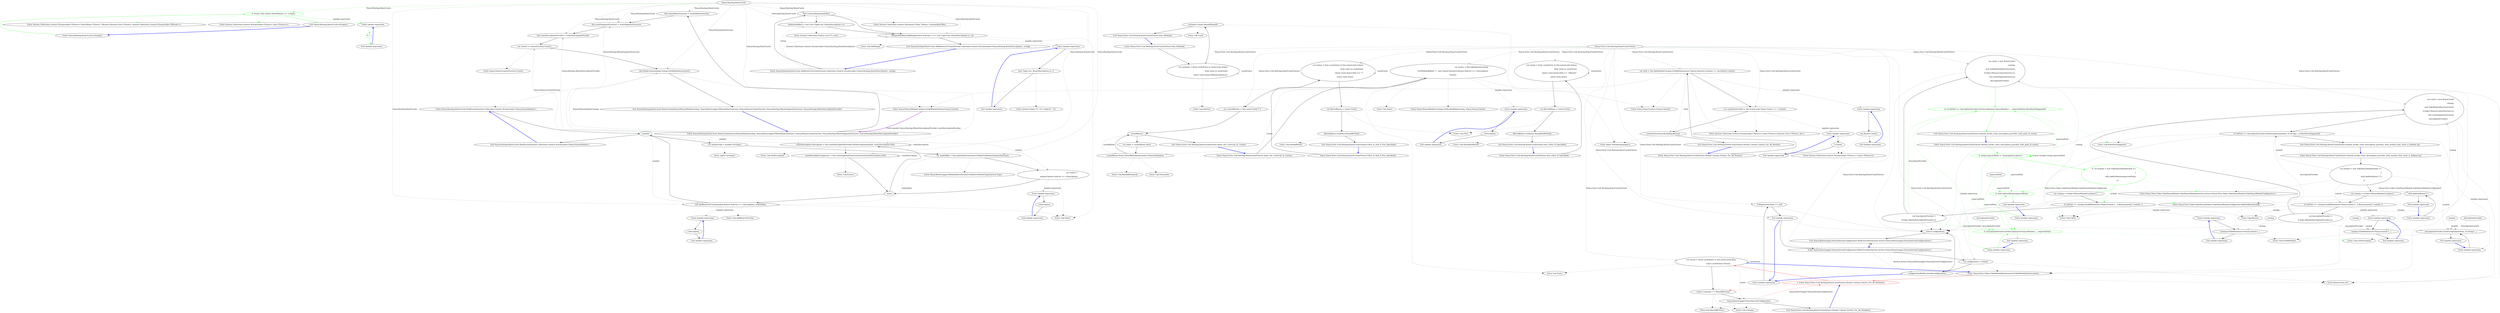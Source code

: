 digraph  {
d11 [cluster="Nancy.Routing.RouteCache.IsEmpty()", color=green, community=0, label="0: return !this.Values.SelectMany(r => r).Any();", span="41-41"];
d51 [label="Nancy.Routing.RouteCache", span=""];
d10 [cluster="Nancy.Routing.RouteCache.IsEmpty()", label="Entry Nancy.Routing.RouteCache.IsEmpty()", span="39-39"];
d12 [cluster="Nancy.Routing.RouteCache.IsEmpty()", label="Exit Nancy.Routing.RouteCache.IsEmpty()", span="39-39"];
d13 [cluster="System.Collections.Generic.IEnumerable<TSource>.SelectMany<TSource, TResult>(System.Func<TSource, System.Collections.Generic.IEnumerable<TResult>>)", label="Entry System.Collections.Generic.IEnumerable<TSource>.SelectMany<TSource, TResult>(System.Func<TSource, System.Collections.Generic.IEnumerable<TResult>>)", span="0-0"];
d14 [cluster="System.Collections.Generic.IEnumerable<TSource>.Any<TSource>()", label="Entry System.Collections.Generic.IEnumerable<TSource>.Any<TSource>()", span="0-0"];
d15 [cluster="lambda expression", label="Entry lambda expression", span="41-41"];
d16 [cluster="lambda expression", color=green, community=0, label="0: r", span="41-41"];
d17 [cluster="lambda expression", label="Exit lambda expression", span="41-41"];
d1 [cluster="Nancy.Routing.RouteCache.RouteCache(Nancy.INancyModuleCatalog, Nancy.Bootstrapper.IModuleKeyGenerator, Nancy.INancyContextFactory, Nancy.Routing.IRouteSegmentExtractor, Nancy.Routing.IRouteDescriptionProvider)", label="this.moduleKeyGenerator = moduleKeyGenerator", span="25-25"];
d2 [cluster="Nancy.Routing.RouteCache.RouteCache(Nancy.INancyModuleCatalog, Nancy.Bootstrapper.IModuleKeyGenerator, Nancy.INancyContextFactory, Nancy.Routing.IRouteSegmentExtractor, Nancy.Routing.IRouteDescriptionProvider)", label="this.routeSegmentExtractor = routeSegmentExtractor", span="26-26"];
d3 [cluster="Nancy.Routing.RouteCache.RouteCache(Nancy.INancyModuleCatalog, Nancy.Bootstrapper.IModuleKeyGenerator, Nancy.INancyContextFactory, Nancy.Routing.IRouteSegmentExtractor, Nancy.Routing.IRouteDescriptionProvider)", label="this.routeDescriptionProvider = routeDescriptionProvider", span="27-27"];
d5 [cluster="Nancy.Routing.RouteCache.RouteCache(Nancy.INancyModuleCatalog, Nancy.Bootstrapper.IModuleKeyGenerator, Nancy.INancyContextFactory, Nancy.Routing.IRouteSegmentExtractor, Nancy.Routing.IRouteDescriptionProvider)", label="this.BuildCache(moduleCatalog.GetAllModules(context))", span="31-31"];
d20 [cluster="Nancy.Routing.RouteCache.BuildCache(System.Collections.Generic.IEnumerable<Nancy.NancyModule>)", label="var moduleKey = this.moduleKeyGenerator.GetKeyForModuleType(moduleType)", span="49-49"];
d23 [cluster="Nancy.Routing.RouteCache.BuildCache(System.Collections.Generic.IEnumerable<Nancy.NancyModule>)", label="routeDescription.Description = this.routeDescriptionProvider.GetDescription(module, routeDescription.Path)", span="56-56"];
d24 [cluster="Nancy.Routing.RouteCache.BuildCache(System.Collections.Generic.IEnumerable<Nancy.NancyModule>)", label="routeDescription.Segments = this.routeSegmentExtractor.Extract(routeDescription.Path)", span="57-57"];
d25 [cluster="Nancy.Routing.RouteCache.BuildCache(System.Collections.Generic.IEnumerable<Nancy.NancyModule>)", label="this.AddRoutesToCache(module.Routes.Select(r => r.Description), moduleKey)", span="60-60"];
d40 [cluster="Nancy.Routing.RouteCache.AddRoutesToCache(System.Collections.Generic.IEnumerable<Nancy.Routing.RouteDescription>, string)", label="!this.ContainsKey(moduleKey)", span="66-66"];
d41 [cluster="Nancy.Routing.RouteCache.AddRoutesToCache(System.Collections.Generic.IEnumerable<Nancy.Routing.RouteDescription>, string)", label="this[moduleKey] = new List<Tuple<int, RouteDescription>>()", span="68-68"];
d42 [cluster="Nancy.Routing.RouteCache.AddRoutesToCache(System.Collections.Generic.IEnumerable<Nancy.Routing.RouteDescription>, string)", label="this[moduleKey].AddRange(routes.Select((r, i) => new Tuple<int, RouteDescription>(i, r)))", span="71-71"];
d0 [cluster="Nancy.Routing.RouteCache.RouteCache(Nancy.INancyModuleCatalog, Nancy.Bootstrapper.IModuleKeyGenerator, Nancy.INancyContextFactory, Nancy.Routing.IRouteSegmentExtractor, Nancy.Routing.IRouteDescriptionProvider)", label="Entry Nancy.Routing.RouteCache.RouteCache(Nancy.INancyModuleCatalog, Nancy.Bootstrapper.IModuleKeyGenerator, Nancy.INancyContextFactory, Nancy.Routing.IRouteSegmentExtractor, Nancy.Routing.IRouteDescriptionProvider)", span="23-23"];
d4 [cluster="Nancy.Routing.RouteCache.RouteCache(Nancy.INancyModuleCatalog, Nancy.Bootstrapper.IModuleKeyGenerator, Nancy.INancyContextFactory, Nancy.Routing.IRouteSegmentExtractor, Nancy.Routing.IRouteDescriptionProvider)", label="var context = contextFactory.Create()", span="29-29"];
d6 [cluster="Nancy.Routing.RouteCache.RouteCache(Nancy.INancyModuleCatalog, Nancy.Bootstrapper.IModuleKeyGenerator, Nancy.INancyContextFactory, Nancy.Routing.IRouteSegmentExtractor, Nancy.Routing.IRouteDescriptionProvider)", label="Exit Nancy.Routing.RouteCache.RouteCache(Nancy.INancyModuleCatalog, Nancy.Bootstrapper.IModuleKeyGenerator, Nancy.INancyContextFactory, Nancy.Routing.IRouteSegmentExtractor, Nancy.Routing.IRouteDescriptionProvider)", span="23-23"];
d8 [cluster="Nancy.INancyModuleCatalog.GetAllModules(Nancy.NancyContext)", label="Entry Nancy.INancyModuleCatalog.GetAllModules(Nancy.NancyContext)", span="14-14"];
d9 [cluster="Nancy.Routing.RouteCache.BuildCache(System.Collections.Generic.IEnumerable<Nancy.NancyModule>)", label="Entry Nancy.Routing.RouteCache.BuildCache(System.Collections.Generic.IEnumerable<Nancy.NancyModule>)", span="44-44"];
d19 [cluster="Nancy.Routing.RouteCache.BuildCache(System.Collections.Generic.IEnumerable<Nancy.NancyModule>)", label="var moduleType = module.GetType()", span="48-48"];
d21 [cluster="Nancy.Routing.RouteCache.BuildCache(System.Collections.Generic.IEnumerable<Nancy.NancyModule>)", label="var routes =\r\n                    module.Routes.Select(r => r.Description)", span="51-52"];
d28 [cluster="Nancy.Bootstrapper.IModuleKeyGenerator.GetKeyForModuleType(System.Type)", label="Entry Nancy.Bootstrapper.IModuleKeyGenerator.GetKeyForModuleType(System.Type)", span="14-14"];
d18 [cluster="Nancy.Routing.RouteCache.BuildCache(System.Collections.Generic.IEnumerable<Nancy.NancyModule>)", label=modules, span="46-46"];
d22 [cluster="Nancy.Routing.RouteCache.BuildCache(System.Collections.Generic.IEnumerable<Nancy.NancyModule>)", label=routes, span="54-54"];
d30 [cluster="Unk.GetDescription", label="Entry Unk.GetDescription", span=""];
d31 [cluster="Unk.Extract", label="Entry Unk.Extract", span=""];
d29 [cluster="Unk.Select", label="Entry Unk.Select", span=""];
d32 [cluster="Unk.AddRoutesToCache", label="Entry Unk.AddRoutesToCache", span=""];
d36 [cluster="lambda expression", label="Entry lambda expression", span="60-60"];
d39 [cluster="Nancy.Routing.RouteCache.AddRoutesToCache(System.Collections.Generic.IEnumerable<Nancy.Routing.RouteDescription>, string)", label="Entry Nancy.Routing.RouteCache.AddRoutesToCache(System.Collections.Generic.IEnumerable<Nancy.Routing.RouteDescription>, string)", span="64-64"];
d44 [cluster="System.Collections.Generic.Dictionary<TKey, TValue>.ContainsKey(TKey)", label="Entry System.Collections.Generic.Dictionary<TKey, TValue>.ContainsKey(TKey)", span="0-0"];
d45 [cluster="System.Collections.Generic.List<T>.List()", label="Entry System.Collections.Generic.List<T>.List()", span="0-0"];
d43 [cluster="Nancy.Routing.RouteCache.AddRoutesToCache(System.Collections.Generic.IEnumerable<Nancy.Routing.RouteDescription>, string)", label="Exit Nancy.Routing.RouteCache.AddRoutesToCache(System.Collections.Generic.IEnumerable<Nancy.Routing.RouteDescription>, string)", span="64-64"];
d46 [cluster="Unk.AddRange", label="Entry Unk.AddRange", span=""];
d47 [cluster="lambda expression", label="Entry lambda expression", span="71-71"];
d7 [cluster="Nancy.INancyContextFactory.Create()", label="Entry Nancy.INancyContextFactory.Create()", span="11-11"];
d26 [cluster="Nancy.Routing.RouteCache.BuildCache(System.Collections.Generic.IEnumerable<Nancy.NancyModule>)", label="Exit Nancy.Routing.RouteCache.BuildCache(System.Collections.Generic.IEnumerable<Nancy.NancyModule>)", span="44-44"];
d27 [cluster="object.GetType()", label="Entry object.GetType()", span="0-0"];
d33 [cluster="lambda expression", label="Entry lambda expression", span="52-52"];
d38 [cluster="lambda expression", label="Exit lambda expression", span="60-60"];
d37 [cluster="lambda expression", label="r.Description", span="60-60"];
d49 [cluster="lambda expression", label="Exit lambda expression", span="71-71"];
d48 [cluster="lambda expression", label="new Tuple<int, RouteDescription>(i, r)", span="71-71"];
d35 [cluster="lambda expression", label="Exit lambda expression", span="52-52"];
d34 [cluster="lambda expression", label="r.Description", span="52-52"];
d50 [cluster="System.Tuple<T1, T2>.Tuple(T1, T2)", label="Entry System.Tuple<T1, T2>.Tuple(T1, T2)", span="0-0"];
m0_9 [cluster="Nancy.Tests.Fakes.FakeModuleKeyGenerator.FakeModuleKeyGenerator()", file="RouteCacheFixture.cs", label="Entry Nancy.Tests.Fakes.FakeModuleKeyGenerator.FakeModuleKeyGenerator()", span="4-4"];
m0_10 [cluster="Nancy.Tests.Unit.Routing.RouteCacheFixture.Should_Contain_Entries_For_All_Modules()", color=red, community=0, file="RouteCacheFixture.cs", label="1: Entry Nancy.Tests.Unit.Routing.RouteCacheFixture.Should_Contain_Entries_For_All_Modules()", span="29-29"];
m0_11 [cluster="Nancy.Tests.Unit.Routing.RouteCacheFixture.Should_Contain_Entries_For_All_Modules()", file="RouteCacheFixture.cs", label="var routes = (from cacheEntry in this.routeCache.Keys\r\n                         select cacheEntry).ToList()", span="32-33"];
m0_78 [cluster="Unk.MustHaveHappened", file="RouteCacheFixture.cs", label="Entry Unk.MustHaveHappened", span=""];
m0_12 [cluster="Nancy.Tests.Unit.Routing.RouteCacheFixture.Should_Contain_Entries_For_All_Modules()", file="RouteCacheFixture.cs", label="routes.Contains(''1'').ShouldBeTrue()", span="36-36"];
m0_34 [cluster="Nancy.Tests.Unit.Routing.RouteCacheFixture.Sets_Filter_If_Specified()", file="RouteCacheFixture.cs", label="Entry Nancy.Tests.Unit.Routing.RouteCacheFixture.Sets_Filter_If_Specified()", span="54-54"];
m0_35 [cluster="Nancy.Tests.Unit.Routing.RouteCacheFixture.Sets_Filter_If_Specified()", file="RouteCacheFixture.cs", label="var routes = from cacheEntry in this.routeCache.Values\r\n                         from route in cacheEntry\r\n                         where route.Item2.Path == ''/filtered''\r\n                         select route.Item2", span="57-60"];
m0_36 [cluster="Nancy.Tests.Unit.Routing.RouteCacheFixture.Sets_Filter_If_Specified()", file="RouteCacheFixture.cs", label="var filteredRoute = routes.First()", span="63-63"];
m0_37 [cluster="Nancy.Tests.Unit.Routing.RouteCacheFixture.Sets_Filter_If_Specified()", file="RouteCacheFixture.cs", label="filteredRoute.Condition.ShouldNotBeNull()", span="66-66"];
m0_38 [cluster="Nancy.Tests.Unit.Routing.RouteCacheFixture.Sets_Filter_If_Specified()", file="RouteCacheFixture.cs", label="Exit Nancy.Tests.Unit.Routing.RouteCacheFixture.Sets_Filter_If_Specified()", span="54-54"];
m0_13 [cluster="Nancy.Tests.Unit.Routing.RouteCacheFixture.Should_Contain_Entries_For_All_Modules()", file="RouteCacheFixture.cs", label="Nancy.Bootstrapper.NancyInternalConfiguration", span=""];
m0_14 [cluster="Nancy.Tests.Unit.Routing.RouteCacheFixture.Should_Contain_Entries_For_All_Modules()", file="RouteCacheFixture.cs", label="Exit Nancy.Tests.Unit.Routing.RouteCacheFixture.Should_Contain_Entries_For_All_Modules()", span="29-29"];
m0_47 [cluster="Nancy.Tests.Unit.Routing.RouteCacheFixture.Sets_Method()", file="RouteCacheFixture.cs", label="Entry Nancy.Tests.Unit.Routing.RouteCacheFixture.Sets_Method()", span="86-86"];
m0_48 [cluster="Nancy.Tests.Unit.Routing.RouteCacheFixture.Sets_Method()", file="RouteCacheFixture.cs", label="var methods = (from cacheEntry in routeCache.Values\r\n                          from route in cacheEntry\r\n                          select route.Item2.Method).Distinct()", span="89-91"];
m0_49 [cluster="Nancy.Tests.Unit.Routing.RouteCacheFixture.Sets_Method()", file="RouteCacheFixture.cs", label="methods.Count().ShouldEqual(4)", span="94-94"];
m0_50 [cluster="Nancy.Tests.Unit.Routing.RouteCacheFixture.Sets_Method()", file="RouteCacheFixture.cs", label="Exit Nancy.Tests.Unit.Routing.RouteCacheFixture.Sets_Method()", span="86-86"];
m0_62 [cluster="Unk.ElementAt", file="RouteCacheFixture.cs", label="Entry Unk.ElementAt", span=""];
m0_7 [cluster="Nancy.Bootstrapper.NancyInternalConfiguration.WithOverrides(System.Action<Nancy.Bootstrapper.NancyInternalConfiguration>)", file="RouteCacheFixture.cs", label="Exit Nancy.Bootstrapper.NancyInternalConfiguration.WithOverrides(System.Action<Nancy.Bootstrapper.NancyInternalConfiguration>)", span="121-121"];
m0_26 [cluster="object.ShouldEqual(object)", file="RouteCacheFixture.cs", label="Entry object.ShouldEqual(object)", span="95-95"];
m0_6 [cluster="Nancy.Bootstrapper.NancyInternalConfiguration.WithOverrides(System.Action<Nancy.Bootstrapper.NancyInternalConfiguration>)", file="RouteCacheFixture.cs", label="return configuration;", span="127-127"];
m0_0 [cluster="lambda expression", file="RouteCacheFixture.cs", label="Entry lambda expression", span="107-107"];
m0_1 [cluster="lambda expression", file="RouteCacheFixture.cs", label="tr.RegistrationType == null", span="107-107"];
m0_2 [cluster="lambda expression", file="RouteCacheFixture.cs", label="Exit lambda expression", span="107-107"];
m0_4 [cluster="Nancy.Bootstrapper.NancyInternalConfiguration.WithOverrides(System.Action<Nancy.Bootstrapper.NancyInternalConfiguration>)", file="RouteCacheFixture.cs", label="var configuration = Default", span="123-123"];
m0_3 [cluster="Nancy.Bootstrapper.NancyInternalConfiguration.WithOverrides(System.Action<Nancy.Bootstrapper.NancyInternalConfiguration>)", file="RouteCacheFixture.cs", label="Entry Nancy.Bootstrapper.NancyInternalConfiguration.WithOverrides(System.Action<Nancy.Bootstrapper.NancyInternalConfiguration>)", span="121-121"];
m0_5 [cluster="Nancy.Bootstrapper.NancyInternalConfiguration.WithOverrides(System.Action<Nancy.Bootstrapper.NancyInternalConfiguration>)", file="RouteCacheFixture.cs", label="configurationBuilder.Invoke(configuration)", span="125-125"];
m0_86 [cluster="Unk.GetAllModules", file="RouteCacheFixture.cs", label="Entry Unk.GetAllModules", span=""];
m0_75 [cluster="Nancy.Tests.Fakes.FakeNancyModule.FakeNancyModule(System.Action<Nancy.Tests.Fakes.FakeNancyModule.FakeNancyModuleConfigurator>)", file="RouteCacheFixture.cs", label="Entry Nancy.Tests.Fakes.FakeNancyModule.FakeNancyModule(System.Action<Nancy.Tests.Fakes.FakeNancyModule.FakeNancyModuleConfigurator>)", span="10-10"];
m0_40 [cluster="Unk.ShouldNotBeNull", file="RouteCacheFixture.cs", label="Entry Unk.ShouldNotBeNull", span=""];
m0_8 [cluster="RouteCache.cstr", file="RouteCacheFixture.cs", label="Entry RouteCache.cstr", span=""];
m0_18 [cluster="Nancy.Tests.Unit.Routing.RouteCacheFixture.Should_Contain_Entries_For_All_Routes()", file="RouteCacheFixture.cs", label="Entry Nancy.Tests.Unit.Routing.RouteCacheFixture.Should_Contain_Entries_For_All_Routes()", span="41-41"];
m0_19 [cluster="Nancy.Tests.Unit.Routing.RouteCacheFixture.Should_Contain_Entries_For_All_Routes()", file="RouteCacheFixture.cs", label="var total = this.fakeModuleCatalog.GetAllModules(new NancyContext()).Sum(nm => nm.Routes.Count())", span="44-44"];
m0_20 [cluster="Nancy.Tests.Unit.Routing.RouteCacheFixture.Should_Contain_Entries_For_All_Routes()", file="RouteCacheFixture.cs", label="var cacheEntriesTotal = this.routeCache.Values.Sum(c => c.Count())", span="47-47"];
m0_21 [cluster="Nancy.Tests.Unit.Routing.RouteCacheFixture.Should_Contain_Entries_For_All_Routes()", file="RouteCacheFixture.cs", label="cacheEntriesTotal.ShouldEqual(total)", span="50-50"];
m0_22 [cluster="Nancy.Tests.Unit.Routing.RouteCacheFixture.Should_Contain_Entries_For_All_Routes()", file="RouteCacheFixture.cs", label="Exit Nancy.Tests.Unit.Routing.RouteCacheFixture.Should_Contain_Entries_For_All_Routes()", span="41-41"];
m0_25 [cluster="System.Collections.Generic.IEnumerable<TSource>.Sum<TSource>(System.Func<TSource, int>)", file="RouteCacheFixture.cs", label="Entry System.Collections.Generic.IEnumerable<TSource>.Sum<TSource>(System.Func<TSource, int>)", span="0-0"];
m0_60 [cluster="Nancy.INancyModuleCatalog.GetModuleByKey(string, Nancy.NancyContext)", file="RouteCacheFixture.cs", label="Entry Nancy.INancyModuleCatalog.GetModuleByKey(string, Nancy.NancyContext)", span="22-22"];
m0_17 [cluster="bool.ShouldBeTrue()", file="RouteCacheFixture.cs", label="Entry bool.ShouldBeTrue()", span="85-85"];
m0_90 [cluster="Unk.GetDescription", file="RouteCacheFixture.cs", label="Entry Unk.GetDescription", span=""];
m0_91 [cluster="Nancy.Tests.Unit.Routing.RouteCacheFixture.Should_invoke_route_description_provider_with_path_of_route()", file="RouteCacheFixture.cs", label="Entry Nancy.Tests.Unit.Routing.RouteCacheFixture.Should_invoke_route_description_provider_with_path_of_route()", span="144-144"];
m0_92 [cluster="Nancy.Tests.Unit.Routing.RouteCacheFixture.Should_invoke_route_description_provider_with_path_of_route()", color=green, community=0, file="RouteCacheFixture.cs", label="0: string expectedPath = ''/some/path/{capture}''", span="147-147"];
m0_93 [cluster="Nancy.Tests.Unit.Routing.RouteCacheFixture.Should_invoke_route_description_provider_with_path_of_route()", color=green, community=0, file="RouteCacheFixture.cs", label="0: var module = new FakeNancyModule(with =>\r\n            {\r\n                with.AddGetRoute(expectedPath);\r\n            })", span="149-152"];
m0_98 [cluster="Nancy.Tests.Unit.Routing.RouteCacheFixture.Should_invoke_route_description_provider_with_path_of_route()", color=green, community=0, file="RouteCacheFixture.cs", label="0: A.CallTo(() => descriptionProvider.GetDescription(A<NancyModule>._, expectedPath)).MustHaveHappened()", span="169-169"];
m0_94 [cluster="Nancy.Tests.Unit.Routing.RouteCacheFixture.Should_invoke_route_description_provider_with_path_of_route()", file="RouteCacheFixture.cs", label="var catalog = A.Fake<INancyModuleCatalog>()", span="154-154"];
m0_95 [cluster="Nancy.Tests.Unit.Routing.RouteCacheFixture.Should_invoke_route_description_provider_with_path_of_route()", file="RouteCacheFixture.cs", label="A.CallTo(() => catalog.GetAllModules(A<NancyContext>._)).Returns(new[] { module })", span="155-155"];
m0_97 [cluster="Nancy.Tests.Unit.Routing.RouteCacheFixture.Should_invoke_route_description_provider_with_path_of_route()", file="RouteCacheFixture.cs", label="var cache = new RouteCache(\r\n                catalog,\r\n                new FakeModuleKeyGenerator(),\r\n                A.Fake<INancyContextFactory>(),\r\n                this.routeSegmentExtractor,\r\n                descriptionProvider)", span="161-166"];
m0_96 [cluster="Nancy.Tests.Unit.Routing.RouteCacheFixture.Should_invoke_route_description_provider_with_path_of_route()", file="RouteCacheFixture.cs", label="var descriptionProvider =\r\n                A.Fake<IRouteDescriptionProvider>()", span="157-158"];
m0_99 [cluster="Nancy.Tests.Unit.Routing.RouteCacheFixture.Should_invoke_route_description_provider_with_path_of_route()", file="RouteCacheFixture.cs", label="Exit Nancy.Tests.Unit.Routing.RouteCacheFixture.Should_invoke_route_description_provider_with_path_of_route()", span="144-144"];
m0_67 [cluster="Nancy.Tests.Unit.Routing.RouteCacheFixture.Should_invoke_route_description_provider_with_module_that_route_is_defined_in()", file="RouteCacheFixture.cs", label="Entry Nancy.Tests.Unit.Routing.RouteCacheFixture.Should_invoke_route_description_provider_with_module_that_route_is_defined_in()", span="117-117"];
m0_68 [cluster="Nancy.Tests.Unit.Routing.RouteCacheFixture.Should_invoke_route_description_provider_with_module_that_route_is_defined_in()", file="RouteCacheFixture.cs", label="var module = new FakeNancyModule(with =>\r\n            {\r\n                with.AddGetRoute(''/'');\r\n            })", span="120-123"];
m0_70 [cluster="Nancy.Tests.Unit.Routing.RouteCacheFixture.Should_invoke_route_description_provider_with_module_that_route_is_defined_in()", file="RouteCacheFixture.cs", label="A.CallTo(() => catalog.GetAllModules(A<NancyContext>._)).Returns(new[] { module })", span="126-126"];
m0_73 [cluster="Nancy.Tests.Unit.Routing.RouteCacheFixture.Should_invoke_route_description_provider_with_module_that_route_is_defined_in()", file="RouteCacheFixture.cs", label="A.CallTo(() => descriptionProvider.GetDescription(module, A<string>._)).MustHaveHappened()", span="140-140"];
m0_69 [cluster="Nancy.Tests.Unit.Routing.RouteCacheFixture.Should_invoke_route_description_provider_with_module_that_route_is_defined_in()", file="RouteCacheFixture.cs", label="var catalog = A.Fake<INancyModuleCatalog>()", span="125-125"];
m0_72 [cluster="Nancy.Tests.Unit.Routing.RouteCacheFixture.Should_invoke_route_description_provider_with_module_that_route_is_defined_in()", file="RouteCacheFixture.cs", label="var cache = new RouteCache(\r\n                catalog,\r\n                new FakeModuleKeyGenerator(),\r\n                A.Fake<INancyContextFactory>(),\r\n                this.routeSegmentExtractor,\r\n                descriptionProvider)", span="132-137"];
m0_71 [cluster="Nancy.Tests.Unit.Routing.RouteCacheFixture.Should_invoke_route_description_provider_with_module_that_route_is_defined_in()", file="RouteCacheFixture.cs", label="var descriptionProvider =\r\n                A.Fake<IRouteDescriptionProvider>()", span="128-129"];
m0_74 [cluster="Nancy.Tests.Unit.Routing.RouteCacheFixture.Should_invoke_route_description_provider_with_module_that_route_is_defined_in()", file="RouteCacheFixture.cs", label="Exit Nancy.Tests.Unit.Routing.RouteCacheFixture.Should_invoke_route_description_provider_with_module_that_route_is_defined_in()", span="117-117"];
m0_76 [cluster="Unk.CallTo", file="RouteCacheFixture.cs", label="Entry Unk.CallTo", span=""];
m0_52 [cluster="Unk.Count", file="RouteCacheFixture.cs", label="Entry Unk.Count", span=""];
m0_63 [cluster="Unk.ShouldBeSameAs", file="RouteCacheFixture.cs", label="Entry Unk.ShouldBeSameAs", span=""];
m0_23 [cluster="Nancy.NancyContext.NancyContext()", file="RouteCacheFixture.cs", label="Entry Nancy.NancyContext.NancyContext()", span="20-20"];
m0_41 [cluster="Nancy.Tests.Unit.Routing.RouteCacheFixture.Filter_Is_Null_If_Not_Specified()", file="RouteCacheFixture.cs", label="Entry Nancy.Tests.Unit.Routing.RouteCacheFixture.Filter_Is_Null_If_Not_Specified()", span="70-70"];
m0_42 [cluster="Nancy.Tests.Unit.Routing.RouteCacheFixture.Filter_Is_Null_If_Not_Specified()", file="RouteCacheFixture.cs", label="var routes = from cacheEntry in this.routeCache.Values\r\n                         from route in cacheEntry\r\n                         where route.Item2.Path == ''/''\r\n                         select route.Item2", span="73-76"];
m0_43 [cluster="Nancy.Tests.Unit.Routing.RouteCacheFixture.Filter_Is_Null_If_Not_Specified()", file="RouteCacheFixture.cs", label="var filteredRoute = routes.First()", span="79-79"];
m0_44 [cluster="Nancy.Tests.Unit.Routing.RouteCacheFixture.Filter_Is_Null_If_Not_Specified()", file="RouteCacheFixture.cs", label="filteredRoute.Condition.ShouldBeNull()", span="82-82"];
m0_45 [cluster="Nancy.Tests.Unit.Routing.RouteCacheFixture.Filter_Is_Null_If_Not_Specified()", file="RouteCacheFixture.cs", label="Exit Nancy.Tests.Unit.Routing.RouteCacheFixture.Filter_Is_Null_If_Not_Specified()", span="70-70"];
m0_64 [cluster="lambda expression", file="RouteCacheFixture.cs", label="Entry lambda expression", span="102-102"];
m0_101 [cluster="lambda expression", color=green, community=0, file="RouteCacheFixture.cs", label="0: with.AddGetRoute(expectedPath)", span="151-151"];
m0_107 [cluster="lambda expression", color=green, community=0, file="RouteCacheFixture.cs", label="0: descriptionProvider.GetDescription(A<NancyModule>._, expectedPath)", span="169-169"];
m0_100 [cluster="lambda expression", file="RouteCacheFixture.cs", label="Entry lambda expression", span="149-152"];
m0_102 [cluster="lambda expression", file="RouteCacheFixture.cs", label="Exit lambda expression", span="149-152"];
m0_106 [cluster="lambda expression", file="RouteCacheFixture.cs", label="Entry lambda expression", span="169-169"];
m0_108 [cluster="lambda expression", file="RouteCacheFixture.cs", label="Exit lambda expression", span="169-169"];
m0_104 [cluster="lambda expression", file="RouteCacheFixture.cs", label="catalog.GetAllModules(A<NancyContext>._)", span="155-155"];
m0_103 [cluster="lambda expression", file="RouteCacheFixture.cs", label="Entry lambda expression", span="155-155"];
m0_80 [cluster="lambda expression", file="RouteCacheFixture.cs", label="with.AddGetRoute(''/'')", span="122-122"];
m0_88 [cluster="lambda expression", file="RouteCacheFixture.cs", label="descriptionProvider.GetDescription(module, A<string>._)", span="140-140"];
m0_105 [cluster="lambda expression", file="RouteCacheFixture.cs", label="Exit lambda expression", span="155-155"];
m0_79 [cluster="lambda expression", file="RouteCacheFixture.cs", label="Entry lambda expression", span="120-123"];
m0_81 [cluster="lambda expression", file="RouteCacheFixture.cs", label="Exit lambda expression", span="120-123"];
m0_83 [cluster="lambda expression", file="RouteCacheFixture.cs", label="Entry lambda expression", span="126-126"];
m0_87 [cluster="lambda expression", file="RouteCacheFixture.cs", label="Entry lambda expression", span="140-140"];
m0_89 [cluster="lambda expression", file="RouteCacheFixture.cs", label="Exit lambda expression", span="140-140"];
m0_84 [cluster="lambda expression", file="RouteCacheFixture.cs", label="catalog.GetAllModules(A<NancyContext>._)", span="126-126"];
m0_27 [cluster="lambda expression", file="RouteCacheFixture.cs", label="Entry lambda expression", span="44-44"];
m0_31 [cluster="lambda expression", file="RouteCacheFixture.cs", label="Entry lambda expression", span="47-47"];
m0_85 [cluster="lambda expression", file="RouteCacheFixture.cs", label="Exit lambda expression", span="126-126"];
m0_29 [cluster="lambda expression", file="RouteCacheFixture.cs", label="Exit lambda expression", span="44-44"];
m0_28 [cluster="lambda expression", file="RouteCacheFixture.cs", label="nm.Routes.Count()", span="44-44"];
m0_33 [cluster="lambda expression", file="RouteCacheFixture.cs", label="Exit lambda expression", span="47-47"];
m0_32 [cluster="lambda expression", file="RouteCacheFixture.cs", label="c.Count()", span="47-47"];
m0_65 [cluster="lambda expression", file="RouteCacheFixture.cs", label="r.Description", span="102-102"];
m0_66 [cluster="lambda expression", file="RouteCacheFixture.cs", label="Exit lambda expression", span="102-102"];
m0_51 [cluster="Unk.Distinct", file="RouteCacheFixture.cs", label="Entry Unk.Distinct", span=""];
m0_39 [cluster="Unk.First", file="RouteCacheFixture.cs", label="Entry Unk.First", span=""];
m0_16 [cluster="Unk.Contains", file="RouteCacheFixture.cs", label="Entry Unk.Contains", span=""];
m0_82 [cluster="Nancy.Tests.Fakes.FakeNancyModule.FakeNancyModuleConfigurator.AddGetRoute(string)", file="RouteCacheFixture.cs", label="Entry Nancy.Tests.Fakes.FakeNancyModule.FakeNancyModuleConfigurator.AddGetRoute(string)", span="36-36"];
m0_30 [cluster="System.Collections.Generic.IEnumerable<TSource>.Count<TSource>()", file="RouteCacheFixture.cs", label="Entry System.Collections.Generic.IEnumerable<TSource>.Count<TSource>()", span="0-0"];
m0_61 [cluster="Unk.Select", file="RouteCacheFixture.cs", label="Entry Unk.Select", span=""];
m0_53 [cluster="Nancy.Tests.Unit.Routing.RouteCacheFixture.Index_Set_Correctly_In_Cache()", file="RouteCacheFixture.cs", label="Entry Nancy.Tests.Unit.Routing.RouteCacheFixture.Index_Set_Correctly_In_Cache()", span="98-98"];
m0_54 [cluster="Nancy.Tests.Unit.Routing.RouteCacheFixture.Index_Set_Correctly_In_Cache()", file="RouteCacheFixture.cs", label="var routes = this.fakeModuleCatalog\r\n                .GetModuleByKey(''1'', new NancyContext()).Routes.Select(r => r.Description)\r\n                .ToList()", span="101-103"];
m0_55 [cluster="Nancy.Tests.Unit.Routing.RouteCacheFixture.Index_Set_Correctly_In_Cache()", file="RouteCacheFixture.cs", label="var cachedRoutes = this.routeCache[''1'']", span="106-106"];
m0_58 [cluster="Nancy.Tests.Unit.Routing.RouteCacheFixture.Index_Set_Correctly_In_Cache()", file="RouteCacheFixture.cs", label="cachedRoute.Item2.ShouldBeSameAs(routes.ElementAt(index))", span="112-112"];
m0_56 [cluster="Nancy.Tests.Unit.Routing.RouteCacheFixture.Index_Set_Correctly_In_Cache()", file="RouteCacheFixture.cs", label=cachedRoutes, span="109-109"];
m0_57 [cluster="Nancy.Tests.Unit.Routing.RouteCacheFixture.Index_Set_Correctly_In_Cache()", file="RouteCacheFixture.cs", label="var index = cachedRoute.Item1", span="111-111"];
m0_59 [cluster="Nancy.Tests.Unit.Routing.RouteCacheFixture.Index_Set_Correctly_In_Cache()", file="RouteCacheFixture.cs", label="Exit Nancy.Tests.Unit.Routing.RouteCacheFixture.Index_Set_Correctly_In_Cache()", span="98-98"];
m0_15 [cluster="Unk.ToList", file="RouteCacheFixture.cs", label="Entry Unk.ToList", span=""];
m0_77 [cluster="Unk.Returns", file="RouteCacheFixture.cs", label="Entry Unk.Returns", span=""];
m0_46 [cluster="Unk.ShouldBeNull", file="RouteCacheFixture.cs", label="Entry Unk.ShouldBeNull", span=""];
m0_113 [file="RouteCacheFixture.cs", label=expectedPath, span=""];
m0_115 [file="RouteCacheFixture.cs", label=descriptionProvider, span=""];
m0_109 [file="RouteCacheFixture.cs", label="Nancy.Tests.Unit.Routing.RouteCacheFixture", span=""];
m0_114 [file="RouteCacheFixture.cs", label=catalog, span=""];
m0_111 [file="RouteCacheFixture.cs", label=module, span=""];
m0_112 [file="RouteCacheFixture.cs", label=descriptionProvider, span=""];
m0_110 [file="RouteCacheFixture.cs", label=catalog, span=""];
d11 -> d12  [color=green, key=0, style=solid];
d11 -> d13  [color=green, key=2, style=dotted];
d11 -> d14  [color=green, key=2, style=dotted];
d11 -> d15  [color=green, key=1, label="lambda expression", style=dashed];
d51 -> d11  [color=green, key=1, label="Nancy.Routing.RouteCache", style=dashed];
d51 -> d1  [color=darkseagreen4, key=1, label="Nancy.Routing.RouteCache", style=dashed];
d51 -> d2  [color=darkseagreen4, key=1, label="Nancy.Routing.RouteCache", style=dashed];
d51 -> d3  [color=darkseagreen4, key=1, label="Nancy.Routing.RouteCache", style=dashed];
d51 -> d5  [color=darkseagreen4, key=1, label="Nancy.Routing.RouteCache", style=dashed];
d51 -> d20  [color=darkseagreen4, key=1, label="Nancy.Routing.RouteCache", style=dashed];
d51 -> d23  [color=darkseagreen4, key=1, label="Nancy.Routing.RouteCache", style=dashed];
d51 -> d24  [color=darkseagreen4, key=1, label="Nancy.Routing.RouteCache", style=dashed];
d51 -> d25  [color=darkseagreen4, key=1, label="Nancy.Routing.RouteCache", style=dashed];
d51 -> d40  [color=darkseagreen4, key=1, label="Nancy.Routing.RouteCache", style=dashed];
d51 -> d41  [color=darkseagreen4, key=1, label="Nancy.Routing.RouteCache", style=dashed];
d51 -> d42  [color=darkseagreen4, key=1, label="Nancy.Routing.RouteCache", style=dashed];
d10 -> d11  [color=green, key=0, style=solid];
d12 -> d10  [color=blue, key=0, style=bold];
d15 -> d16  [color=green, key=0, style=solid];
d16 -> d17  [color=green, key=0, style=solid];
d17 -> d15  [color=blue, key=0, style=bold];
d1 -> d2  [key=0, style=solid];
d2 -> d3  [key=0, style=solid];
d3 -> d4  [key=0, style=solid];
d5 -> d6  [key=0, style=solid];
d5 -> d8  [key=2, style=dotted];
d5 -> d9  [key=2, style=dotted];
d20 -> d21  [key=0, style=solid];
d20 -> d28  [key=2, style=dotted];
d20 -> d25  [color=darkseagreen4, key=1, label=moduleKey, style=dashed];
d23 -> d23  [color=darkseagreen4, key=1, label=routeDescription, style=dashed];
d23 -> d24  [key=0, style=solid];
d23 -> d30  [key=2, style=dotted];
d24 -> d24  [color=darkseagreen4, key=1, label=routeDescription, style=dashed];
d24 -> d22  [key=0, style=solid];
d24 -> d31  [key=2, style=dotted];
d25 -> d18  [key=0, style=solid];
d25 -> d29  [key=2, style=dotted];
d25 -> d32  [key=2, style=dotted];
d25 -> d36  [color=darkseagreen4, key=1, label="lambda expression", style=dashed];
d40 -> d41  [key=0, style=solid];
d40 -> d42  [key=0, style=solid];
d40 -> d44  [key=2, style=dotted];
d41 -> d42  [key=0, style=solid];
d41 -> d45  [key=2, style=dotted];
d42 -> d43  [key=0, style=solid];
d42 -> d29  [key=2, style=dotted];
d42 -> d46  [key=2, style=dotted];
d42 -> d47  [color=darkseagreen4, key=1, label="lambda expression", style=dashed];
d0 -> d1  [key=0, style=solid];
d0 -> d2  [color=darkseagreen4, key=1, label="Nancy.Routing.IRouteSegmentExtractor", style=dashed];
d0 -> d3  [color=darkseagreen4, key=1, label="Nancy.Routing.IRouteDescriptionProvider", style=dashed];
d0 -> d5  [color=darkseagreen4, key=1, label="Nancy.INancyModuleCatalog", style=dashed];
d0 -> d4  [color=darkseagreen4, key=1, label="Nancy.INancyContextFactory", style=dashed];
d4 -> d5  [key=0, style=solid];
d4 -> d7  [key=2, style=dotted];
d6 -> d0  [color=blue, key=0, style=bold];
d8 -> d0  [color=darkorchid, key=3, label="Field variable Nancy.Routing.IRouteDescriptionProvider routeDescriptionProvider", style=bold];
d9 -> d18  [key=0, style=solid];
d19 -> d20  [key=0, style=solid];
d19 -> d27  [key=2, style=dotted];
d21 -> d22  [key=0, style=solid];
d21 -> d29  [key=2, style=dotted];
d21 -> d33  [color=darkseagreen4, key=1, label="lambda expression", style=dashed];
d18 -> d23  [color=darkseagreen4, key=1, label=module, style=dashed];
d18 -> d25  [color=darkseagreen4, key=1, label=module, style=dashed];
d18 -> d19  [key=0, style=solid];
d18 -> d21  [color=darkseagreen4, key=1, label=module, style=dashed];
d18 -> d26  [key=0, style=solid];
d22 -> d23  [key=0, style=solid];
d22 -> d25  [key=0, style=solid];
d36 -> d37  [key=0, style=solid];
d39 -> d40  [key=0, style=solid];
d39 -> d41  [color=darkseagreen4, key=1, label=string, style=dashed];
d39 -> d42  [color=darkseagreen4, key=1, label="System.Collections.Generic.IEnumerable<Nancy.Routing.RouteDescription>", style=dashed];
d43 -> d39  [color=blue, key=0, style=bold];
d47 -> d48  [key=0, style=solid];
d26 -> d9  [color=blue, key=0, style=bold];
d33 -> d34  [key=0, style=solid];
d38 -> d36  [color=blue, key=0, style=bold];
d37 -> d38  [key=0, style=solid];
d49 -> d47  [color=blue, key=0, style=bold];
d48 -> d49  [key=0, style=solid];
d48 -> d50  [key=2, style=dotted];
d35 -> d33  [color=blue, key=0, style=bold];
d34 -> d35  [key=0, style=solid];
m0_9 -> m0_10  [color=red, key=0, style=solid];
m0_10 -> m0_11  [color=red, key=0, style=solid];
m0_10 -> m0_12  [color=red, key=2, style=dotted];
m0_11 -> m0_9  [color=blue, key=0, style=bold];
m0_11 -> m0_11  [color=darkseagreen4, key=1, label=cacheEntry, style=dashed];
m0_11 -> m0_12  [key=0, style=solid];
m0_11 -> m0_15  [key=2, style=dotted];
m0_11 -> m0_13  [color=darkseagreen4, key=1, label=routes, style=dashed];
m0_12 -> m0_13  [key=0, style=solid];
m0_12 -> m0_16  [key=2, style=dotted];
m0_12 -> m0_17  [key=2, style=dotted];
m0_34 -> m0_35  [key=0, style=solid];
m0_35 -> m0_35  [color=darkseagreen4, key=1, label=cacheEntry, style=dashed];
m0_35 -> m0_36  [key=0, style=solid];
m0_36 -> m0_37  [key=0, style=solid];
m0_36 -> m0_39  [key=2, style=dotted];
m0_37 -> m0_38  [key=0, style=solid];
m0_37 -> m0_40  [key=2, style=dotted];
m0_38 -> m0_34  [color=blue, key=0, style=bold];
m0_13 -> m0_14  [key=0, style=solid];
m0_13 -> m0_16  [key=2, style=dotted];
m0_13 -> m0_17  [key=2, style=dotted];
m0_13 -> m0_10  [color=red, key=1, label="Nancy.Bootstrapper.NancyInternalConfiguration", style=dashed];
m0_14 -> m0_10  [color=blue, key=0, style=bold];
m0_47 -> m0_48  [key=0, style=solid];
m0_48 -> m0_48  [color=darkseagreen4, key=1, label=cacheEntry, style=dashed];
m0_48 -> m0_49  [key=0, style=solid];
m0_48 -> m0_51  [key=2, style=dotted];
m0_49 -> m0_50  [key=0, style=solid];
m0_49 -> m0_52  [key=2, style=dotted];
m0_49 -> m0_26  [key=2, style=dotted];
m0_50 -> m0_47  [color=blue, key=0, style=bold];
m0_7 -> m0_3  [color=blue, key=0, style=bold];
m0_6 -> m0_7  [key=0, style=solid];
m0_0 -> m0_1  [key=0, style=solid];
m0_1 -> m0_6  [key=2, style=dotted];
m0_1 -> m0_2  [key=0, style=solid];
m0_2 -> m0_6  [key=2, style=dotted];
m0_2 -> m0_3  [key=0, style=solid];
m0_2 -> m0_0  [color=blue, key=0, style=bold];
m0_4 -> m0_6  [key=2, style=dotted];
m0_4 -> m0_8  [key=2, style=dotted];
m0_4 -> m0_9  [key=2, style=dotted];
m0_4 -> m0_5  [key=0, style=solid];
m0_3 -> m0_4  [key=0, style=solid];
m0_3 -> m0_7  [key=2, style=dotted];
m0_3 -> m0_5  [color=darkseagreen4, key=1, label="System.Action<Nancy.Bootstrapper.NancyInternalConfiguration>", style=dashed];
m0_5 -> m0_0  [color=blue, key=0, style=bold];
m0_5 -> m0_6  [key=0, style=solid];
m0_5 -> m0_8  [key=2, style=dotted];
m0_18 -> m0_19  [key=0, style=solid];
m0_19 -> m0_20  [key=0, style=solid];
m0_19 -> m0_23  [key=2, style=dotted];
m0_19 -> d8  [key=2, style=dotted];
m0_19 -> m0_25  [key=2, style=dotted];
m0_19 -> m0_27  [color=darkseagreen4, key=1, label="lambda expression", style=dashed];
m0_19 -> m0_21  [color=darkseagreen4, key=1, label=total, style=dashed];
m0_20 -> m0_21  [key=0, style=solid];
m0_20 -> m0_25  [key=2, style=dotted];
m0_20 -> m0_31  [color=darkseagreen4, key=1, label="lambda expression", style=dashed];
m0_21 -> m0_22  [key=0, style=solid];
m0_21 -> m0_26  [key=2, style=dotted];
m0_22 -> m0_18  [color=blue, key=0, style=bold];
m0_91 -> m0_92  [color=green, key=0, style=solid];
m0_92 -> m0_92  [color=green, key=3, label="Local variable string expectedPath", style=bold];
m0_92 -> m0_93  [color=green, key=0, style=solid];
m0_92 -> m0_101  [color=green, key=1, label=expectedPath, style=dashed];
m0_92 -> m0_98  [color=green, key=1, label=expectedPath, style=dashed];
m0_92 -> m0_107  [color=green, key=1, label=expectedPath, style=dashed];
m0_93 -> m0_94  [color=green, key=0, style=solid];
m0_93 -> m0_75  [color=green, key=2, style=dotted];
m0_93 -> m0_101  [color=green, key=1, label="Nancy.Tests.Fakes.FakeNancyModule.FakeNancyModuleConfigurator", style=dashed];
m0_93 -> m0_95  [color=green, key=1, label=module, style=dashed];
m0_98 -> m0_99  [color=green, key=0, style=solid];
m0_98 -> m0_76  [color=green, key=2, style=dotted];
m0_98 -> m0_78  [color=green, key=2, style=dotted];
m0_98 -> m0_106  [color=green, key=1, label="lambda expression", style=dashed];
m0_94 -> m0_95  [key=0, style=solid];
m0_94 -> m0_6  [key=2, style=dotted];
m0_94 -> m0_104  [color=darkseagreen4, key=1, label=catalog, style=dashed];
m0_94 -> m0_97  [color=darkseagreen4, key=1, label=catalog, style=dashed];
m0_95 -> m0_96  [key=0, style=solid];
m0_95 -> m0_76  [key=2, style=dotted];
m0_95 -> m0_77  [key=2, style=dotted];
m0_95 -> m0_103  [color=darkseagreen4, key=1, label="lambda expression", style=dashed];
m0_97 -> m0_98  [color=green, key=0, style=solid];
m0_97 -> m0_8  [key=2, style=dotted];
m0_97 -> m0_9  [key=2, style=dotted];
m0_97 -> m0_6  [key=2, style=dotted];
m0_96 -> m0_98  [color=green, key=1, label=descriptionProvider, style=dashed];
m0_96 -> m0_107  [color=green, key=1, label=descriptionProvider, style=dashed];
m0_96 -> m0_97  [key=0, style=solid];
m0_96 -> m0_6  [key=2, style=dotted];
m0_99 -> m0_91  [color=blue, key=0, style=bold];
m0_67 -> m0_68  [key=0, style=solid];
m0_68 -> m0_75  [key=2, style=dotted];
m0_68 -> m0_69  [key=0, style=solid];
m0_68 -> m0_80  [color=darkseagreen4, key=1, label="Nancy.Tests.Fakes.FakeNancyModule.FakeNancyModuleConfigurator", style=dashed];
m0_68 -> m0_70  [color=darkseagreen4, key=1, label=module, style=dashed];
m0_68 -> m0_73  [color=darkseagreen4, key=1, label=module, style=dashed];
m0_68 -> m0_88  [color=darkseagreen4, key=1, label=module, style=dashed];
m0_70 -> m0_76  [key=2, style=dotted];
m0_70 -> m0_77  [key=2, style=dotted];
m0_70 -> m0_71  [key=0, style=solid];
m0_70 -> m0_83  [color=darkseagreen4, key=1, label="lambda expression", style=dashed];
m0_73 -> m0_76  [key=2, style=dotted];
m0_73 -> m0_78  [key=2, style=dotted];
m0_73 -> m0_74  [key=0, style=solid];
m0_73 -> m0_87  [color=darkseagreen4, key=1, label="lambda expression", style=dashed];
m0_69 -> m0_6  [key=2, style=dotted];
m0_69 -> m0_70  [key=0, style=solid];
m0_69 -> m0_84  [color=darkseagreen4, key=1, label=catalog, style=dashed];
m0_69 -> m0_72  [color=darkseagreen4, key=1, label=catalog, style=dashed];
m0_72 -> m0_6  [key=2, style=dotted];
m0_72 -> m0_8  [key=2, style=dotted];
m0_72 -> m0_9  [key=2, style=dotted];
m0_72 -> m0_73  [key=0, style=solid];
m0_71 -> m0_6  [key=2, style=dotted];
m0_71 -> m0_73  [color=darkseagreen4, key=1, label=descriptionProvider, style=dashed];
m0_71 -> m0_88  [color=darkseagreen4, key=1, label=descriptionProvider, style=dashed];
m0_71 -> m0_72  [key=0, style=solid];
m0_74 -> m0_67  [color=blue, key=0, style=bold];
m0_41 -> m0_42  [key=0, style=solid];
m0_42 -> m0_42  [color=darkseagreen4, key=1, label=cacheEntry, style=dashed];
m0_42 -> m0_43  [key=0, style=solid];
m0_43 -> m0_44  [key=0, style=solid];
m0_43 -> m0_39  [key=2, style=dotted];
m0_44 -> m0_45  [key=0, style=solid];
m0_44 -> m0_46  [key=2, style=dotted];
m0_45 -> m0_41  [color=blue, key=0, style=bold];
m0_64 -> m0_65  [key=0, style=solid];
m0_101 -> m0_102  [color=green, key=0, style=solid];
m0_101 -> m0_82  [color=green, key=2, style=dotted];
m0_107 -> m0_108  [color=green, key=0, style=solid];
m0_107 -> m0_90  [color=green, key=2, style=dotted];
m0_100 -> m0_101  [color=green, key=0, style=solid];
m0_102 -> m0_100  [color=blue, key=0, style=bold];
m0_106 -> m0_107  [color=green, key=0, style=solid];
m0_108 -> m0_106  [color=blue, key=0, style=bold];
m0_104 -> m0_105  [key=0, style=solid];
m0_104 -> m0_86  [key=2, style=dotted];
m0_103 -> m0_104  [key=0, style=solid];
m0_80 -> m0_82  [key=2, style=dotted];
m0_80 -> m0_81  [key=0, style=solid];
m0_88 -> m0_90  [key=2, style=dotted];
m0_88 -> m0_89  [key=0, style=solid];
m0_105 -> m0_103  [color=blue, key=0, style=bold];
m0_79 -> m0_80  [key=0, style=solid];
m0_81 -> m0_79  [color=blue, key=0, style=bold];
m0_83 -> m0_84  [key=0, style=solid];
m0_87 -> m0_88  [key=0, style=solid];
m0_89 -> m0_87  [color=blue, key=0, style=bold];
m0_84 -> m0_86  [key=2, style=dotted];
m0_84 -> m0_85  [key=0, style=solid];
m0_27 -> m0_28  [key=0, style=solid];
m0_31 -> m0_32  [key=0, style=solid];
m0_85 -> m0_83  [color=blue, key=0, style=bold];
m0_29 -> m0_27  [color=blue, key=0, style=bold];
m0_28 -> m0_29  [key=0, style=solid];
m0_28 -> m0_30  [key=2, style=dotted];
m0_33 -> m0_31  [color=blue, key=0, style=bold];
m0_32 -> m0_33  [key=0, style=solid];
m0_32 -> m0_30  [key=2, style=dotted];
m0_65 -> m0_66  [key=0, style=solid];
m0_66 -> m0_64  [color=blue, key=0, style=bold];
m0_53 -> m0_54  [key=0, style=solid];
m0_54 -> m0_55  [key=0, style=solid];
m0_54 -> m0_23  [key=2, style=dotted];
m0_54 -> m0_60  [key=2, style=dotted];
m0_54 -> m0_61  [key=2, style=dotted];
m0_54 -> m0_15  [key=2, style=dotted];
m0_54 -> m0_64  [color=darkseagreen4, key=1, label="lambda expression", style=dashed];
m0_54 -> m0_58  [color=darkseagreen4, key=1, label=routes, style=dashed];
m0_55 -> m0_56  [key=0, style=solid];
m0_58 -> m0_56  [key=0, style=solid];
m0_58 -> m0_62  [key=2, style=dotted];
m0_58 -> m0_63  [key=2, style=dotted];
m0_56 -> m0_58  [color=darkseagreen4, key=1, label=cachedRoute, style=dashed];
m0_56 -> m0_57  [key=0, style=solid];
m0_56 -> m0_59  [key=0, style=solid];
m0_57 -> m0_58  [key=0, style=solid];
m0_59 -> m0_53  [color=blue, key=0, style=bold];
m0_113 -> m0_101  [color=green, key=1, label=expectedPath, style=dashed];
m0_113 -> m0_107  [color=green, key=1, label=expectedPath, style=dashed];
m0_115 -> m0_107  [color=green, key=1, label=descriptionProvider, style=dashed];
m0_109 -> m0_97  [color=darkseagreen4, key=1, label="Nancy.Tests.Unit.Routing.RouteCacheFixture", style=dashed];
m0_109 -> m0_1  [color=darkseagreen4, key=1, label="Nancy.Tests.Unit.Routing.RouteCacheFixture", style=dashed];
m0_109 -> m0_2  [color=darkseagreen4, key=1, label="Nancy.Tests.Unit.Routing.RouteCacheFixture", style=dashed];
m0_109 -> m0_3  [color=darkseagreen4, key=1, label="Nancy.Tests.Unit.Routing.RouteCacheFixture", style=dashed];
m0_109 -> m0_4  [color=darkseagreen4, key=1, label="Nancy.Tests.Unit.Routing.RouteCacheFixture", style=dashed];
m0_109 -> m0_11  [color=darkseagreen4, key=1, label="Nancy.Tests.Unit.Routing.RouteCacheFixture", style=dashed];
m0_109 -> m0_19  [color=darkseagreen4, key=1, label="Nancy.Tests.Unit.Routing.RouteCacheFixture", style=dashed];
m0_109 -> m0_20  [color=darkseagreen4, key=1, label="Nancy.Tests.Unit.Routing.RouteCacheFixture", style=dashed];
m0_109 -> m0_35  [color=darkseagreen4, key=1, label="Nancy.Tests.Unit.Routing.RouteCacheFixture", style=dashed];
m0_109 -> m0_42  [color=darkseagreen4, key=1, label="Nancy.Tests.Unit.Routing.RouteCacheFixture", style=dashed];
m0_109 -> m0_48  [color=darkseagreen4, key=1, label="Nancy.Tests.Unit.Routing.RouteCacheFixture", style=dashed];
m0_109 -> m0_54  [color=darkseagreen4, key=1, label="Nancy.Tests.Unit.Routing.RouteCacheFixture", style=dashed];
m0_109 -> m0_55  [color=darkseagreen4, key=1, label="Nancy.Tests.Unit.Routing.RouteCacheFixture", style=dashed];
m0_109 -> m0_72  [color=darkseagreen4, key=1, label="Nancy.Tests.Unit.Routing.RouteCacheFixture", style=dashed];
m0_114 -> m0_104  [color=darkseagreen4, key=1, label=catalog, style=dashed];
m0_111 -> m0_88  [color=darkseagreen4, key=1, label=module, style=dashed];
m0_112 -> m0_88  [color=darkseagreen4, key=1, label=descriptionProvider, style=dashed];
m0_110 -> m0_84  [color=darkseagreen4, key=1, label=catalog, style=dashed];
}
